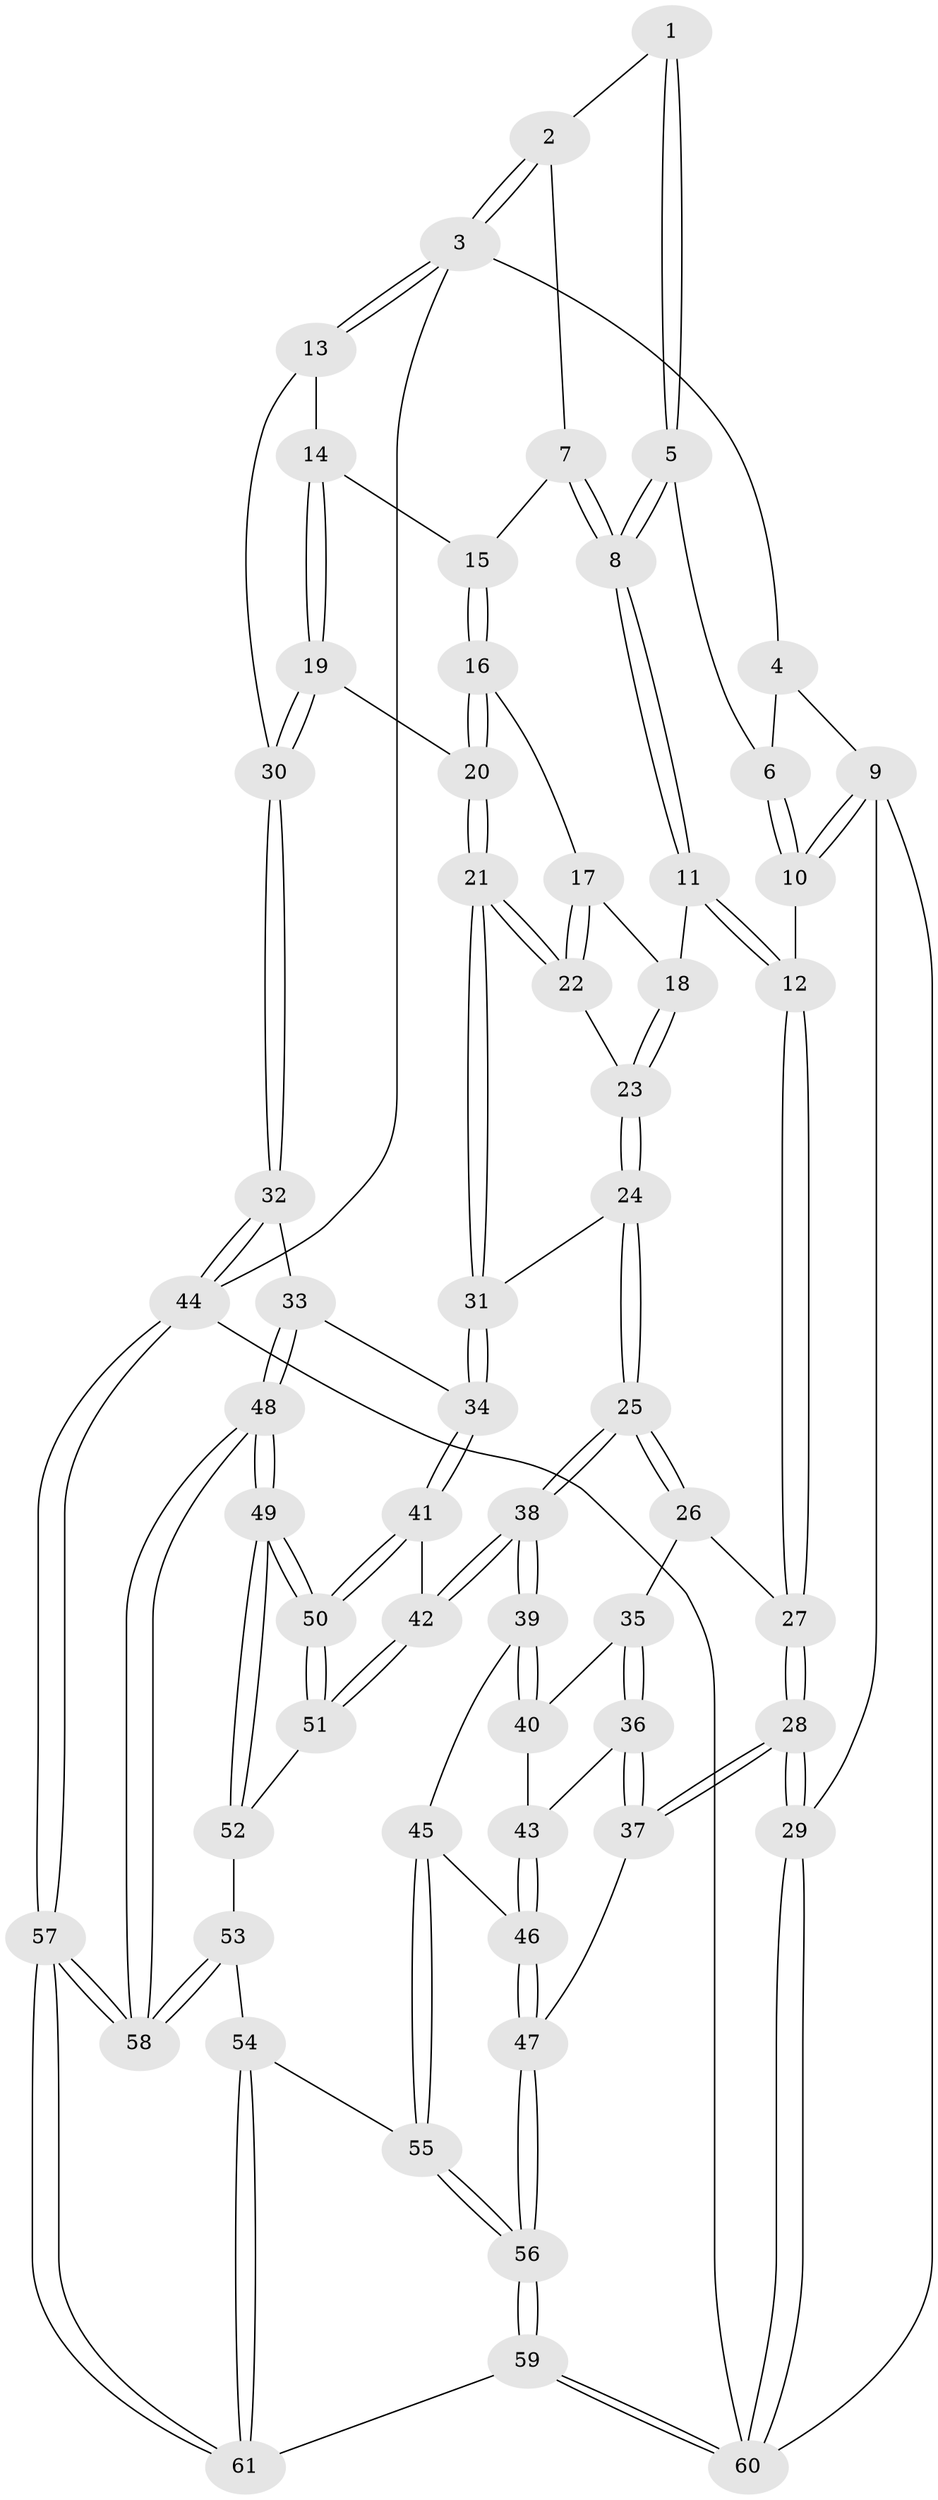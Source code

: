 // coarse degree distribution, {5: 0.3, 6: 0.13333333333333333, 4: 0.43333333333333335, 3: 0.06666666666666667, 2: 0.03333333333333333, 1: 0.03333333333333333}
// Generated by graph-tools (version 1.1) at 2025/06/03/04/25 22:06:10]
// undirected, 61 vertices, 149 edges
graph export_dot {
graph [start="1"]
  node [color=gray90,style=filled];
  1 [pos="+0.13527043177270964+0"];
  2 [pos="+0.5946159611754486+0"];
  3 [pos="+1+0"];
  4 [pos="+0.09126626260013998+0"];
  5 [pos="+0.26374681421014956+0.10568835128275363"];
  6 [pos="+0.08879109159618064+0.15160358842608537"];
  7 [pos="+0.592107611636015+0.013203033552315361"];
  8 [pos="+0.3906426290069349+0.19817254093763093"];
  9 [pos="+0+0.3319362850228499"];
  10 [pos="+0+0.2937924189770467"];
  11 [pos="+0.3754530044017177+0.26304637812461945"];
  12 [pos="+0.2538394549594723+0.3741706411971847"];
  13 [pos="+1+0"];
  14 [pos="+0.8188049420432125+0.19244014656471173"];
  15 [pos="+0.6797464920616649+0.1142123241005823"];
  16 [pos="+0.6292834324132299+0.3083753771372798"];
  17 [pos="+0.6099585757106352+0.3277385117352069"];
  18 [pos="+0.49101644408664435+0.3570590263579634"];
  19 [pos="+0.8519703467612049+0.4236655260283757"];
  20 [pos="+0.8267200550330376+0.4416147304209713"];
  21 [pos="+0.8148693733891023+0.45403028162764025"];
  22 [pos="+0.6425474330866427+0.42855179356217893"];
  23 [pos="+0.533502805216484+0.4795858109978843"];
  24 [pos="+0.5148610024776137+0.5747084744926435"];
  25 [pos="+0.5042855315762726+0.5860533635109356"];
  26 [pos="+0.36902377936342384+0.5751376136283333"];
  27 [pos="+0.2716830730110151+0.4992751281855421"];
  28 [pos="+0+0.7685028677434825"];
  29 [pos="+0+0.7997731052326217"];
  30 [pos="+1+0.4865959766414516"];
  31 [pos="+0.7658582018700457+0.5652230940806154"];
  32 [pos="+1+0.6725797986909334"];
  33 [pos="+0.9526425687991567+0.7287703746418687"];
  34 [pos="+0.7938618697934345+0.7283661161527528"];
  35 [pos="+0.3548004765872277+0.6219275552824941"];
  36 [pos="+0.20930896603035973+0.7576356383353244"];
  37 [pos="+0.15095055141477276+0.7828752951468094"];
  38 [pos="+0.5518842709751011+0.7746820591166524"];
  39 [pos="+0.4752394770637551+0.793758112258913"];
  40 [pos="+0.3566540128897421+0.7023809649755837"];
  41 [pos="+0.7869647095486024+0.7372234115003803"];
  42 [pos="+0.5723745795315226+0.7905189193475521"];
  43 [pos="+0.3341732313429941+0.7457095484734657"];
  44 [pos="+1+1"];
  45 [pos="+0.43766067745863924+0.8135698213596081"];
  46 [pos="+0.3778699516667963+0.8344869980263289"];
  47 [pos="+0.33260730968328805+0.8805150570181828"];
  48 [pos="+0.8930847560806874+1"];
  49 [pos="+0.8284055002305937+1"];
  50 [pos="+0.8207909093857759+0.9804358314139312"];
  51 [pos="+0.5734470832399964+0.8045104049270864"];
  52 [pos="+0.5718940486469652+0.8750897568967686"];
  53 [pos="+0.5689325780497548+0.8857211243456118"];
  54 [pos="+0.5427692645003018+0.9375200529977524"];
  55 [pos="+0.4439763811798411+0.9180824001253268"];
  56 [pos="+0.3397520102244152+0.9622109512040412"];
  57 [pos="+0.9488695874844115+1"];
  58 [pos="+0.9364924871435678+1"];
  59 [pos="+0.3042766240740321+1"];
  60 [pos="+0+1"];
  61 [pos="+0.46723628756330354+1"];
  1 -- 2;
  1 -- 5;
  1 -- 5;
  2 -- 3;
  2 -- 3;
  2 -- 7;
  3 -- 4;
  3 -- 13;
  3 -- 13;
  3 -- 44;
  4 -- 6;
  4 -- 9;
  5 -- 6;
  5 -- 8;
  5 -- 8;
  6 -- 10;
  6 -- 10;
  7 -- 8;
  7 -- 8;
  7 -- 15;
  8 -- 11;
  8 -- 11;
  9 -- 10;
  9 -- 10;
  9 -- 29;
  9 -- 60;
  10 -- 12;
  11 -- 12;
  11 -- 12;
  11 -- 18;
  12 -- 27;
  12 -- 27;
  13 -- 14;
  13 -- 30;
  14 -- 15;
  14 -- 19;
  14 -- 19;
  15 -- 16;
  15 -- 16;
  16 -- 17;
  16 -- 20;
  16 -- 20;
  17 -- 18;
  17 -- 22;
  17 -- 22;
  18 -- 23;
  18 -- 23;
  19 -- 20;
  19 -- 30;
  19 -- 30;
  20 -- 21;
  20 -- 21;
  21 -- 22;
  21 -- 22;
  21 -- 31;
  21 -- 31;
  22 -- 23;
  23 -- 24;
  23 -- 24;
  24 -- 25;
  24 -- 25;
  24 -- 31;
  25 -- 26;
  25 -- 26;
  25 -- 38;
  25 -- 38;
  26 -- 27;
  26 -- 35;
  27 -- 28;
  27 -- 28;
  28 -- 29;
  28 -- 29;
  28 -- 37;
  28 -- 37;
  29 -- 60;
  29 -- 60;
  30 -- 32;
  30 -- 32;
  31 -- 34;
  31 -- 34;
  32 -- 33;
  32 -- 44;
  32 -- 44;
  33 -- 34;
  33 -- 48;
  33 -- 48;
  34 -- 41;
  34 -- 41;
  35 -- 36;
  35 -- 36;
  35 -- 40;
  36 -- 37;
  36 -- 37;
  36 -- 43;
  37 -- 47;
  38 -- 39;
  38 -- 39;
  38 -- 42;
  38 -- 42;
  39 -- 40;
  39 -- 40;
  39 -- 45;
  40 -- 43;
  41 -- 42;
  41 -- 50;
  41 -- 50;
  42 -- 51;
  42 -- 51;
  43 -- 46;
  43 -- 46;
  44 -- 57;
  44 -- 57;
  44 -- 60;
  45 -- 46;
  45 -- 55;
  45 -- 55;
  46 -- 47;
  46 -- 47;
  47 -- 56;
  47 -- 56;
  48 -- 49;
  48 -- 49;
  48 -- 58;
  48 -- 58;
  49 -- 50;
  49 -- 50;
  49 -- 52;
  49 -- 52;
  50 -- 51;
  50 -- 51;
  51 -- 52;
  52 -- 53;
  53 -- 54;
  53 -- 58;
  53 -- 58;
  54 -- 55;
  54 -- 61;
  54 -- 61;
  55 -- 56;
  55 -- 56;
  56 -- 59;
  56 -- 59;
  57 -- 58;
  57 -- 58;
  57 -- 61;
  57 -- 61;
  59 -- 60;
  59 -- 60;
  59 -- 61;
}
